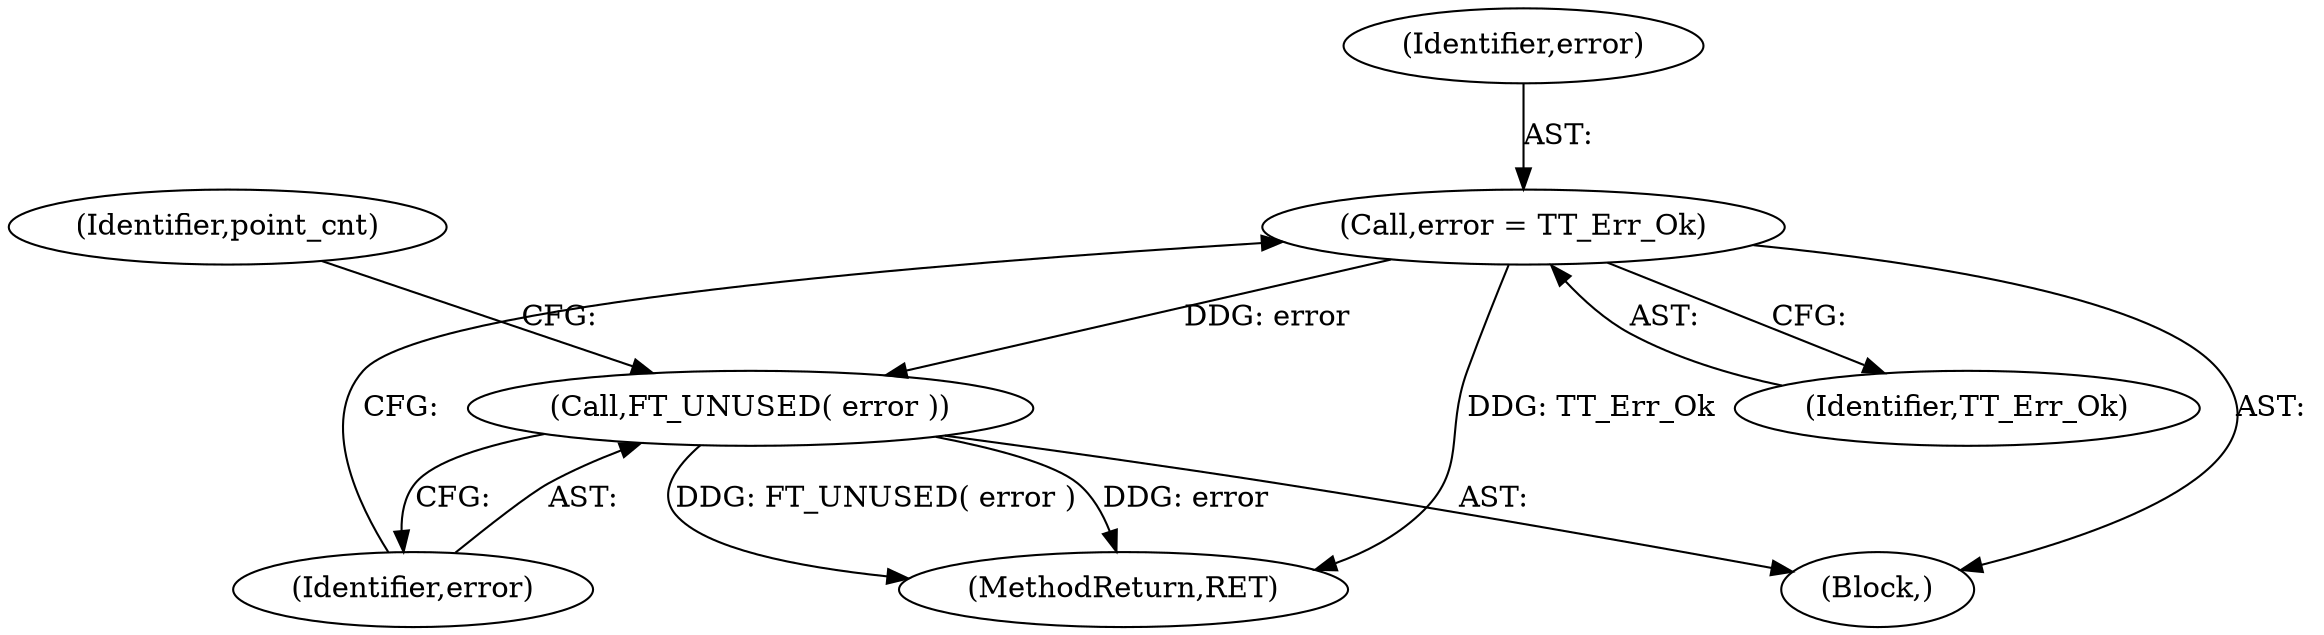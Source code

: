 digraph "1_savannah_59eb9f8cfe7d1df379a2318316d1f04f80fba54a@del" {
"1000118" [label="(Call,error = TT_Err_Ok)"];
"1000121" [label="(Call,FT_UNUSED( error ))"];
"1000125" [label="(Identifier,point_cnt)"];
"1000104" [label="(Block,)"];
"1000120" [label="(Identifier,TT_Err_Ok)"];
"1000122" [label="(Identifier,error)"];
"1000121" [label="(Call,FT_UNUSED( error ))"];
"1000244" [label="(MethodReturn,RET)"];
"1000118" [label="(Call,error = TT_Err_Ok)"];
"1000119" [label="(Identifier,error)"];
"1000118" -> "1000104"  [label="AST: "];
"1000118" -> "1000120"  [label="CFG: "];
"1000119" -> "1000118"  [label="AST: "];
"1000120" -> "1000118"  [label="AST: "];
"1000122" -> "1000118"  [label="CFG: "];
"1000118" -> "1000244"  [label="DDG: TT_Err_Ok"];
"1000118" -> "1000121"  [label="DDG: error"];
"1000121" -> "1000104"  [label="AST: "];
"1000121" -> "1000122"  [label="CFG: "];
"1000122" -> "1000121"  [label="AST: "];
"1000125" -> "1000121"  [label="CFG: "];
"1000121" -> "1000244"  [label="DDG: FT_UNUSED( error )"];
"1000121" -> "1000244"  [label="DDG: error"];
}
